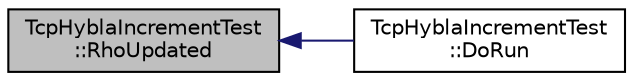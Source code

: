 digraph "TcpHyblaIncrementTest::RhoUpdated"
{
  edge [fontname="Helvetica",fontsize="10",labelfontname="Helvetica",labelfontsize="10"];
  node [fontname="Helvetica",fontsize="10",shape=record];
  rankdir="LR";
  Node1 [label="TcpHyblaIncrementTest\l::RhoUpdated",height=0.2,width=0.4,color="black", fillcolor="grey75", style="filled", fontcolor="black"];
  Node1 -> Node2 [dir="back",color="midnightblue",fontsize="10",style="solid"];
  Node2 [label="TcpHyblaIncrementTest\l::DoRun",height=0.2,width=0.4,color="black", fillcolor="white", style="filled",URL="$d9/d57/classTcpHyblaIncrementTest.html#a22a9600b99784b480e1b615803cf9b1c",tooltip="Implementation to actually run this TestCase. "];
}
